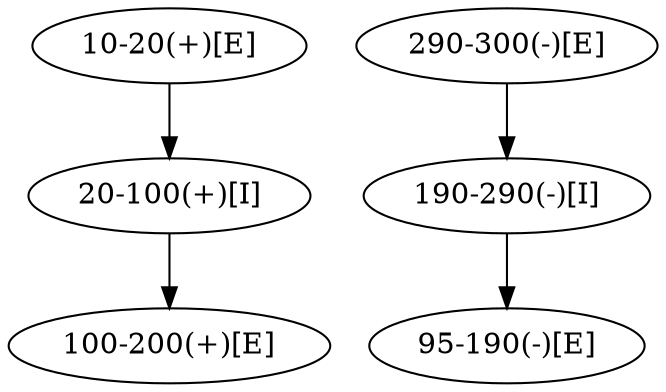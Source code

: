 strict digraph G {
"10-20(+)[E]" [ids="A.1.1.1"];
"20-100(+)[I]" [ids="A.1.1"];
"290-300(-)[E]" [ids="E.1.1.2"];
"95-190(-)[E]" [ids="B.1.1.1,C.1.1.1,D.1.1.1,E.1.1.1"];
"190-290(-)[I]" [ids="E.1.1"];
"100-200(+)[E]" [ids="A.1.1.2,B.1.1.1,C.1.1.1,D.1.1.1"];
"10-20(+)[E]" -> "20-100(+)[I]";
"20-100(+)[I]" -> "100-200(+)[E]";
"290-300(-)[E]" -> "190-290(-)[I]";
"190-290(-)[I]" -> "95-190(-)[E]";
}
